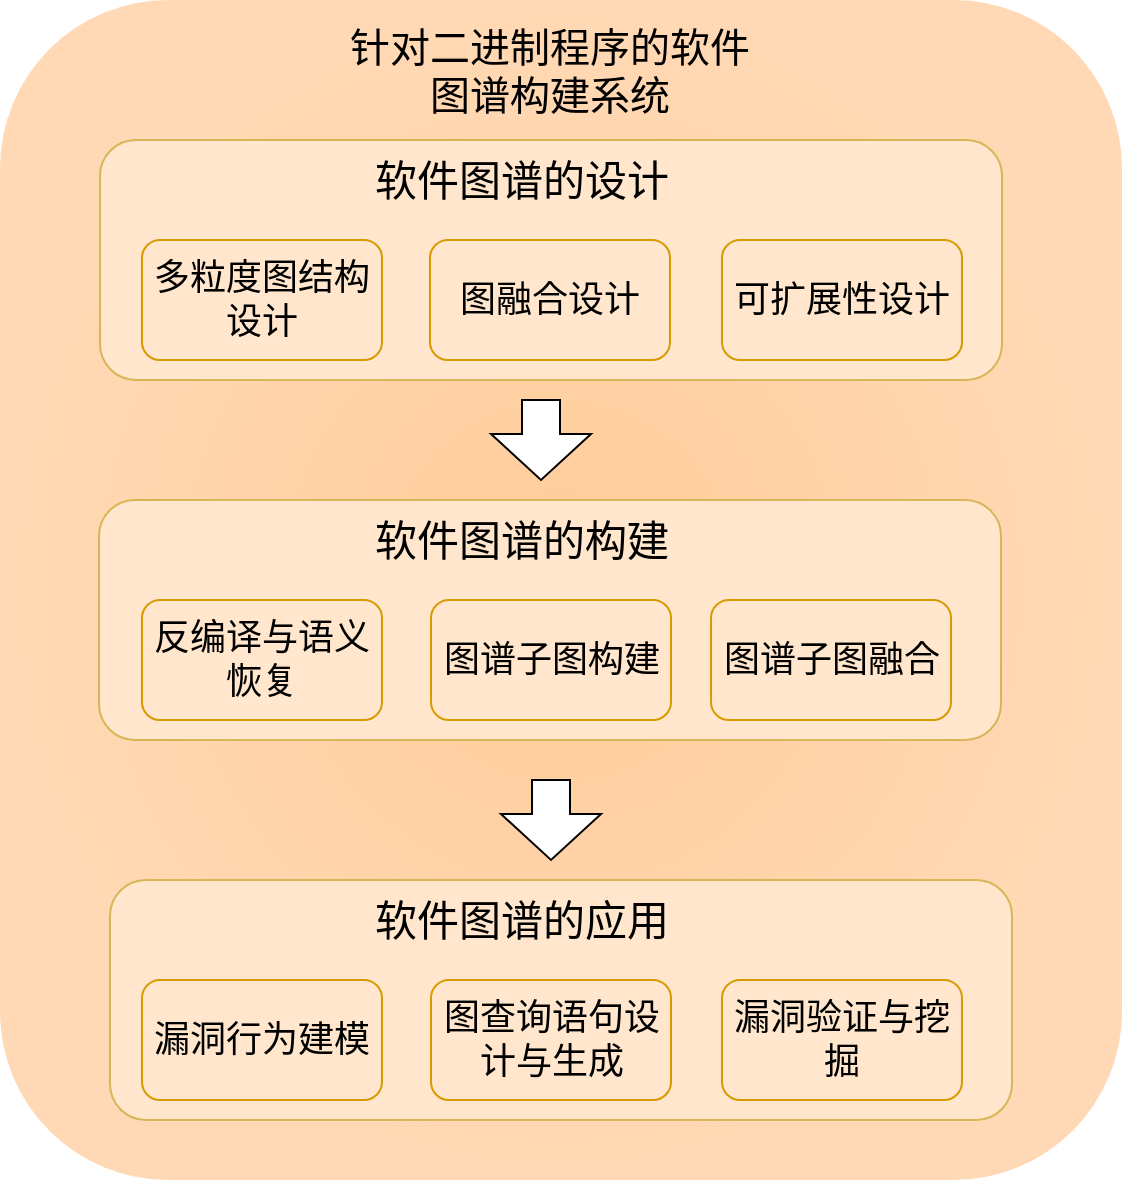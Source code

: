 <mxfile version="27.1.6">
  <diagram name="第 1 页" id="aRUqsuHfNblGnQWbQcqw">
    <mxGraphModel dx="1042" dy="562" grid="1" gridSize="10" guides="1" tooltips="1" connect="1" arrows="1" fold="1" page="1" pageScale="1" pageWidth="827" pageHeight="1169" math="0" shadow="0">
      <root>
        <mxCell id="0" />
        <mxCell id="1" parent="0" />
        <mxCell id="bg5OuG16e2F0WkgX2O0--1" value="" style="rounded=1;whiteSpace=wrap;html=1;fillColor=#FFCC99;strokeColor=none;fillStyle=solid;gradientColor=#FFD9B5;gradientDirection=radial;" parent="1" vertex="1">
          <mxGeometry x="199" y="80" width="561" height="590" as="geometry" />
        </mxCell>
        <mxCell id="bg5OuG16e2F0WkgX2O0--2" value="" style="rounded=1;whiteSpace=wrap;html=1;fillColor=#FFE6CC;strokeColor=#D6B656;" parent="1" vertex="1">
          <mxGeometry x="249" y="150" width="451" height="120" as="geometry" />
        </mxCell>
        <mxCell id="bg5OuG16e2F0WkgX2O0--5" value="&lt;font style=&quot;font-size: 20px;&quot;&gt;针对二进制程序的软件图谱构建系统&lt;/font&gt;" style="text;html=1;align=center;verticalAlign=middle;whiteSpace=wrap;rounded=0;" parent="1" vertex="1">
          <mxGeometry x="369" y="90" width="210" height="50" as="geometry" />
        </mxCell>
        <mxCell id="bS8UuNIAxfMRzgriKABz-1" value="&lt;font style=&quot;font-size: 18px;&quot;&gt;多粒度图结构设计&lt;/font&gt;" style="rounded=1;whiteSpace=wrap;html=1;fillColor=#ffe6cc;strokeColor=#d79b00;" vertex="1" parent="1">
          <mxGeometry x="270" y="200" width="120" height="60" as="geometry" />
        </mxCell>
        <mxCell id="bS8UuNIAxfMRzgriKABz-5" value="&lt;font style=&quot;font-size: 18px;&quot;&gt;图融合设计&lt;/font&gt;" style="rounded=1;whiteSpace=wrap;html=1;fillColor=#ffe6cc;strokeColor=#d79b00;" vertex="1" parent="1">
          <mxGeometry x="414" y="200" width="120" height="60" as="geometry" />
        </mxCell>
        <mxCell id="bS8UuNIAxfMRzgriKABz-6" value="&lt;font style=&quot;font-size: 18px;&quot;&gt;可扩展性设计&lt;/font&gt;" style="rounded=1;whiteSpace=wrap;html=1;fillColor=#ffe6cc;strokeColor=#d79b00;" vertex="1" parent="1">
          <mxGeometry x="560" y="200" width="120" height="60" as="geometry" />
        </mxCell>
        <mxCell id="bS8UuNIAxfMRzgriKABz-7" value="&lt;font style=&quot;font-size: 21px;&quot;&gt;软件图谱的设计&lt;/font&gt;" style="text;html=1;align=center;verticalAlign=middle;whiteSpace=wrap;rounded=0;" vertex="1" parent="1">
          <mxGeometry x="380" y="160" width="160" height="20" as="geometry" />
        </mxCell>
        <mxCell id="bS8UuNIAxfMRzgriKABz-8" value="&lt;font style=&quot;font-size: 21px;&quot;&gt;软件图谱的构建&lt;/font&gt;" style="text;html=1;align=center;verticalAlign=middle;whiteSpace=wrap;rounded=0;" vertex="1" parent="1">
          <mxGeometry x="444.5" y="340" width="160" height="20" as="geometry" />
        </mxCell>
        <mxCell id="bS8UuNIAxfMRzgriKABz-13" value="&lt;font style=&quot;font-size: 21px;&quot;&gt;软件图谱的应用&lt;/font&gt;" style="text;html=1;align=center;verticalAlign=middle;whiteSpace=wrap;rounded=0;" vertex="1" parent="1">
          <mxGeometry x="444.5" y="550" width="160" height="20" as="geometry" />
        </mxCell>
        <mxCell id="bS8UuNIAxfMRzgriKABz-17" value="" style="rounded=1;whiteSpace=wrap;html=1;fillColor=#FFE6CC;strokeColor=#D6B656;" vertex="1" parent="1">
          <mxGeometry x="248.5" y="330" width="451" height="120" as="geometry" />
        </mxCell>
        <mxCell id="bS8UuNIAxfMRzgriKABz-18" value="&lt;font style=&quot;font-size: 21px;&quot;&gt;软件图谱的构建&lt;/font&gt;" style="text;html=1;align=center;verticalAlign=middle;whiteSpace=wrap;rounded=0;" vertex="1" parent="1">
          <mxGeometry x="380" y="340" width="160" height="20" as="geometry" />
        </mxCell>
        <mxCell id="bS8UuNIAxfMRzgriKABz-19" value="&lt;font style=&quot;font-size: 18px;&quot;&gt;反编译与语义恢复&lt;/font&gt;" style="rounded=1;whiteSpace=wrap;html=1;fillColor=#ffe6cc;strokeColor=#d79b00;" vertex="1" parent="1">
          <mxGeometry x="270" y="380" width="120" height="60" as="geometry" />
        </mxCell>
        <mxCell id="bS8UuNIAxfMRzgriKABz-20" value="&lt;font style=&quot;font-size: 18px;&quot;&gt;图谱子图构建&lt;/font&gt;" style="rounded=1;whiteSpace=wrap;html=1;fillColor=#ffe6cc;strokeColor=#d79b00;" vertex="1" parent="1">
          <mxGeometry x="414.5" y="380" width="120" height="60" as="geometry" />
        </mxCell>
        <mxCell id="bS8UuNIAxfMRzgriKABz-21" value="&lt;font style=&quot;font-size: 18px;&quot;&gt;图谱子图融合&lt;/font&gt;" style="rounded=1;whiteSpace=wrap;html=1;fillColor=#ffe6cc;strokeColor=#d79b00;" vertex="1" parent="1">
          <mxGeometry x="554.5" y="380" width="120" height="60" as="geometry" />
        </mxCell>
        <mxCell id="bS8UuNIAxfMRzgriKABz-22" value="" style="rounded=1;whiteSpace=wrap;html=1;fillColor=#FFE6CC;strokeColor=#D6B656;" vertex="1" parent="1">
          <mxGeometry x="254" y="520" width="451" height="120" as="geometry" />
        </mxCell>
        <mxCell id="bS8UuNIAxfMRzgriKABz-23" value="&lt;font style=&quot;font-size: 18px;&quot;&gt;漏洞行为建模&lt;/font&gt;" style="rounded=1;whiteSpace=wrap;html=1;fillColor=#ffe6cc;strokeColor=#d79b00;" vertex="1" parent="1">
          <mxGeometry x="270" y="570" width="120" height="60" as="geometry" />
        </mxCell>
        <mxCell id="bS8UuNIAxfMRzgriKABz-24" value="&lt;font style=&quot;font-size: 18px;&quot;&gt;图查询语句设计与生成&lt;/font&gt;" style="rounded=1;whiteSpace=wrap;html=1;fillColor=#ffe6cc;strokeColor=#d79b00;" vertex="1" parent="1">
          <mxGeometry x="414.5" y="570" width="120" height="60" as="geometry" />
        </mxCell>
        <mxCell id="bS8UuNIAxfMRzgriKABz-25" value="&lt;font style=&quot;font-size: 18px;&quot;&gt;漏洞验证与挖掘&lt;/font&gt;" style="rounded=1;whiteSpace=wrap;html=1;fillColor=#ffe6cc;strokeColor=#d79b00;" vertex="1" parent="1">
          <mxGeometry x="560" y="570" width="120" height="60" as="geometry" />
        </mxCell>
        <mxCell id="bS8UuNIAxfMRzgriKABz-26" value="&lt;font style=&quot;font-size: 21px;&quot;&gt;软件图谱的应用&lt;/font&gt;" style="text;html=1;align=center;verticalAlign=middle;whiteSpace=wrap;rounded=0;" vertex="1" parent="1">
          <mxGeometry x="380" y="530" width="160" height="20" as="geometry" />
        </mxCell>
        <mxCell id="bS8UuNIAxfMRzgriKABz-44" value="" style="html=1;shadow=0;dashed=0;align=center;verticalAlign=middle;shape=mxgraph.arrows2.arrow;dy=0.62;dx=23;direction=south;notch=0;" vertex="1" parent="1">
          <mxGeometry x="444.5" y="280" width="50" height="40" as="geometry" />
        </mxCell>
        <mxCell id="bS8UuNIAxfMRzgriKABz-45" value="" style="html=1;shadow=0;dashed=0;align=center;verticalAlign=middle;shape=mxgraph.arrows2.arrow;dy=0.62;dx=23;direction=south;notch=0;" vertex="1" parent="1">
          <mxGeometry x="449.5" y="470" width="50" height="40" as="geometry" />
        </mxCell>
      </root>
    </mxGraphModel>
  </diagram>
</mxfile>
